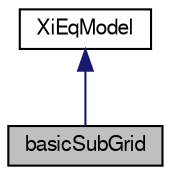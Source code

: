 digraph "basicSubGrid"
{
  bgcolor="transparent";
  edge [fontname="FreeSans",fontsize="10",labelfontname="FreeSans",labelfontsize="10"];
  node [fontname="FreeSans",fontsize="10",shape=record];
  Node0 [label="basicSubGrid",height=0.2,width=0.4,color="black", fillcolor="grey75", style="filled", fontcolor="black"];
  Node1 -> Node0 [dir="back",color="midnightblue",fontsize="10",style="solid",fontname="FreeSans"];
  Node1 [label="XiEqModel",height=0.2,width=0.4,color="black",URL="$a31866.html",tooltip="Base-class for all XiEq models used by the b-XiEq combustion model. The available models are : basicX..."];
}
